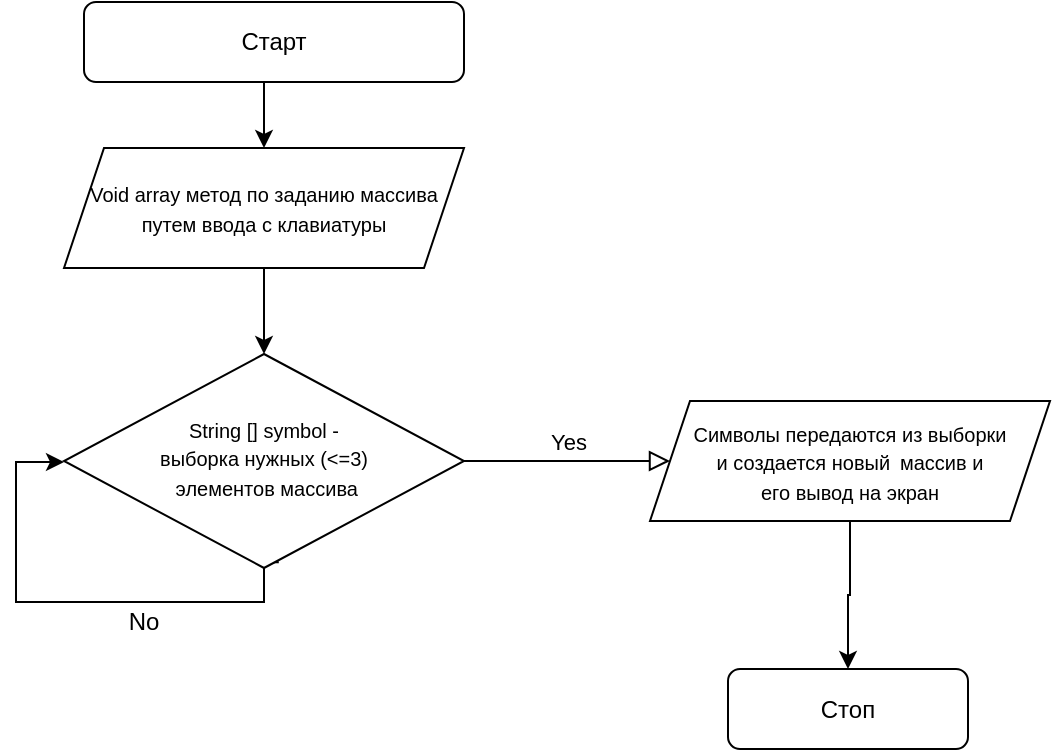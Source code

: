 <mxfile version="22.0.8" type="github">
  <diagram id="C5RBs43oDa-KdzZeNtuy" name="Page-1">
    <mxGraphModel dx="1149" dy="469" grid="1" gridSize="10" guides="1" tooltips="1" connect="1" arrows="1" fold="1" page="1" pageScale="1" pageWidth="827" pageHeight="1169" math="0" shadow="0">
      <root>
        <mxCell id="WIyWlLk6GJQsqaUBKTNV-0" />
        <mxCell id="WIyWlLk6GJQsqaUBKTNV-1" parent="WIyWlLk6GJQsqaUBKTNV-0" />
        <mxCell id="ZypxY2kKc_XwFsVwjLok-0" style="edgeStyle=orthogonalEdgeStyle;rounded=0;orthogonalLoop=1;jettySize=auto;html=1;exitX=0.5;exitY=1;exitDx=0;exitDy=0;entryX=0.5;entryY=0;entryDx=0;entryDy=0;" parent="WIyWlLk6GJQsqaUBKTNV-1" source="ZypxY2kKc_XwFsVwjLok-1" target="ZypxY2kKc_XwFsVwjLok-6" edge="1">
          <mxGeometry relative="1" as="geometry" />
        </mxCell>
        <mxCell id="ZypxY2kKc_XwFsVwjLok-1" value="Старт" style="rounded=1;whiteSpace=wrap;html=1;fontSize=12;glass=0;strokeWidth=1;shadow=0;" parent="WIyWlLk6GJQsqaUBKTNV-1" vertex="1">
          <mxGeometry x="130" y="103" width="190" height="40" as="geometry" />
        </mxCell>
        <mxCell id="ZypxY2kKc_XwFsVwjLok-2" value="Yes" style="edgeStyle=orthogonalEdgeStyle;rounded=0;html=1;jettySize=auto;orthogonalLoop=1;fontSize=11;endArrow=block;endFill=0;endSize=8;strokeWidth=1;shadow=0;labelBackgroundColor=none;entryX=0;entryY=0.5;entryDx=0;entryDy=0;" parent="WIyWlLk6GJQsqaUBKTNV-1" source="ZypxY2kKc_XwFsVwjLok-4" target="ZypxY2kKc_XwFsVwjLok-8" edge="1">
          <mxGeometry y="10" relative="1" as="geometry">
            <mxPoint as="offset" />
            <mxPoint x="410" y="333" as="targetPoint" />
          </mxGeometry>
        </mxCell>
        <mxCell id="ZypxY2kKc_XwFsVwjLok-3" style="edgeStyle=orthogonalEdgeStyle;rounded=0;orthogonalLoop=1;jettySize=auto;html=1;exitX=0.537;exitY=0.973;exitDx=0;exitDy=0;exitPerimeter=0;" parent="WIyWlLk6GJQsqaUBKTNV-1" source="ZypxY2kKc_XwFsVwjLok-4" edge="1">
          <mxGeometry relative="1" as="geometry">
            <mxPoint x="120" y="333" as="targetPoint" />
            <mxPoint x="240" y="383" as="sourcePoint" />
            <Array as="points">
              <mxPoint x="220" y="383" />
              <mxPoint x="220" y="403" />
              <mxPoint x="96" y="403" />
              <mxPoint x="96" y="333" />
            </Array>
          </mxGeometry>
        </mxCell>
        <mxCell id="ZypxY2kKc_XwFsVwjLok-4" value="&lt;font style=&quot;font-size: 10px;&quot;&gt;String [] symbol - &lt;br&gt;выборка нужных (&amp;lt;=3)&lt;br&gt;&amp;nbsp;элементов массива&lt;/font&gt;" style="rhombus;whiteSpace=wrap;html=1;shadow=0;fontFamily=Helvetica;fontSize=12;align=center;strokeWidth=1;spacing=6;spacingTop=-4;" parent="WIyWlLk6GJQsqaUBKTNV-1" vertex="1">
          <mxGeometry x="120" y="279" width="200" height="107" as="geometry" />
        </mxCell>
        <mxCell id="ZypxY2kKc_XwFsVwjLok-5" style="edgeStyle=orthogonalEdgeStyle;rounded=0;orthogonalLoop=1;jettySize=auto;html=1;exitX=0.5;exitY=1;exitDx=0;exitDy=0;entryX=0.5;entryY=0;entryDx=0;entryDy=0;" parent="WIyWlLk6GJQsqaUBKTNV-1" source="ZypxY2kKc_XwFsVwjLok-6" target="ZypxY2kKc_XwFsVwjLok-4" edge="1">
          <mxGeometry relative="1" as="geometry" />
        </mxCell>
        <mxCell id="ZypxY2kKc_XwFsVwjLok-6" value="&lt;font style=&quot;font-size: 10px;&quot;&gt;Void array метод по заданию массива путем ввода с клавиатуры&lt;/font&gt;" style="shape=parallelogram;perimeter=parallelogramPerimeter;whiteSpace=wrap;html=1;fixedSize=1;" parent="WIyWlLk6GJQsqaUBKTNV-1" vertex="1">
          <mxGeometry x="120" y="176" width="200" height="60" as="geometry" />
        </mxCell>
        <mxCell id="ZypxY2kKc_XwFsVwjLok-7" style="edgeStyle=orthogonalEdgeStyle;rounded=0;orthogonalLoop=1;jettySize=auto;html=1;exitX=0.5;exitY=1;exitDx=0;exitDy=0;entryX=0.5;entryY=0;entryDx=0;entryDy=0;" parent="WIyWlLk6GJQsqaUBKTNV-1" source="ZypxY2kKc_XwFsVwjLok-8" target="ZypxY2kKc_XwFsVwjLok-9" edge="1">
          <mxGeometry relative="1" as="geometry" />
        </mxCell>
        <mxCell id="ZypxY2kKc_XwFsVwjLok-8" value="&lt;font style=&quot;font-size: 10px;&quot;&gt;Символы передаются из выборки &lt;br&gt;и создается новый&lt;span style=&quot;white-space: pre;&quot;&gt;&#x9;&lt;/span&gt; массив и &lt;br&gt;его вывод на экран&lt;/font&gt;" style="shape=parallelogram;perimeter=parallelogramPerimeter;whiteSpace=wrap;html=1;fixedSize=1;" parent="WIyWlLk6GJQsqaUBKTNV-1" vertex="1">
          <mxGeometry x="413" y="302.5" width="200" height="60" as="geometry" />
        </mxCell>
        <mxCell id="ZypxY2kKc_XwFsVwjLok-9" value="Стоп" style="rounded=1;whiteSpace=wrap;html=1;fontSize=12;glass=0;strokeWidth=1;shadow=0;" parent="WIyWlLk6GJQsqaUBKTNV-1" vertex="1">
          <mxGeometry x="452" y="436.5" width="120" height="40" as="geometry" />
        </mxCell>
        <mxCell id="ZypxY2kKc_XwFsVwjLok-10" value="No" style="text;html=1;strokeColor=none;fillColor=none;align=center;verticalAlign=middle;whiteSpace=wrap;rounded=0;" parent="WIyWlLk6GJQsqaUBKTNV-1" vertex="1">
          <mxGeometry x="130" y="398" width="60" height="30" as="geometry" />
        </mxCell>
      </root>
    </mxGraphModel>
  </diagram>
</mxfile>
